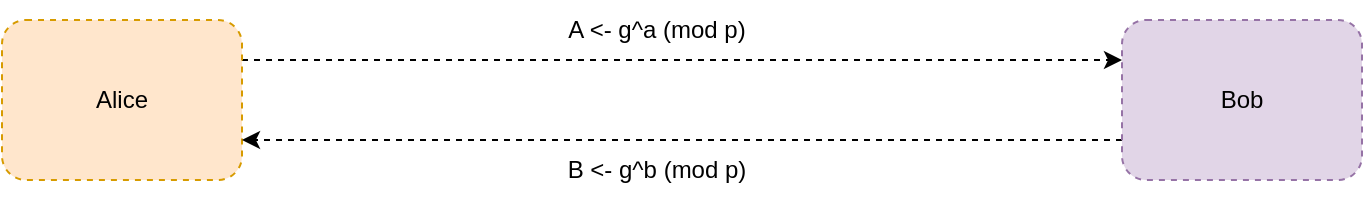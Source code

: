 <mxfile version="24.8.6">
  <diagram name="Page-1" id="gvFfHGDI5xseTzhagmyA">
    <mxGraphModel dx="1434" dy="785" grid="1" gridSize="10" guides="1" tooltips="1" connect="1" arrows="1" fold="1" page="1" pageScale="1" pageWidth="850" pageHeight="1100" math="0" shadow="0">
      <root>
        <mxCell id="0" />
        <mxCell id="1" parent="0" />
        <mxCell id="kIYR4uihRiGPh7TdbMV4-3" style="edgeStyle=orthogonalEdgeStyle;rounded=0;orthogonalLoop=1;jettySize=auto;html=1;exitX=1;exitY=0.25;exitDx=0;exitDy=0;entryX=0;entryY=0.25;entryDx=0;entryDy=0;dashed=1;" edge="1" parent="1" source="kIYR4uihRiGPh7TdbMV4-1" target="kIYR4uihRiGPh7TdbMV4-2">
          <mxGeometry relative="1" as="geometry" />
        </mxCell>
        <mxCell id="kIYR4uihRiGPh7TdbMV4-1" value="Alice" style="rounded=1;whiteSpace=wrap;html=1;dashed=1;fillColor=#ffe6cc;strokeColor=#d79b00;" vertex="1" parent="1">
          <mxGeometry x="80" y="240" width="120" height="80" as="geometry" />
        </mxCell>
        <mxCell id="kIYR4uihRiGPh7TdbMV4-4" style="edgeStyle=orthogonalEdgeStyle;rounded=0;orthogonalLoop=1;jettySize=auto;html=1;exitX=0;exitY=0.75;exitDx=0;exitDy=0;entryX=1;entryY=0.75;entryDx=0;entryDy=0;dashed=1;" edge="1" parent="1" source="kIYR4uihRiGPh7TdbMV4-2" target="kIYR4uihRiGPh7TdbMV4-1">
          <mxGeometry relative="1" as="geometry" />
        </mxCell>
        <mxCell id="kIYR4uihRiGPh7TdbMV4-2" value="Bob" style="rounded=1;whiteSpace=wrap;html=1;dashed=1;fillColor=#e1d5e7;strokeColor=#9673a6;" vertex="1" parent="1">
          <mxGeometry x="640" y="240" width="120" height="80" as="geometry" />
        </mxCell>
        <mxCell id="kIYR4uihRiGPh7TdbMV4-5" value="A &amp;lt;- g^a (mod p)" style="text;html=1;align=center;verticalAlign=middle;whiteSpace=wrap;rounded=0;" vertex="1" parent="1">
          <mxGeometry x="360" y="230" width="95" height="30" as="geometry" />
        </mxCell>
        <mxCell id="kIYR4uihRiGPh7TdbMV4-6" value="B &amp;lt;- g^b (mod p)" style="text;html=1;align=center;verticalAlign=middle;whiteSpace=wrap;rounded=0;" vertex="1" parent="1">
          <mxGeometry x="360" y="300" width="95" height="30" as="geometry" />
        </mxCell>
      </root>
    </mxGraphModel>
  </diagram>
</mxfile>
